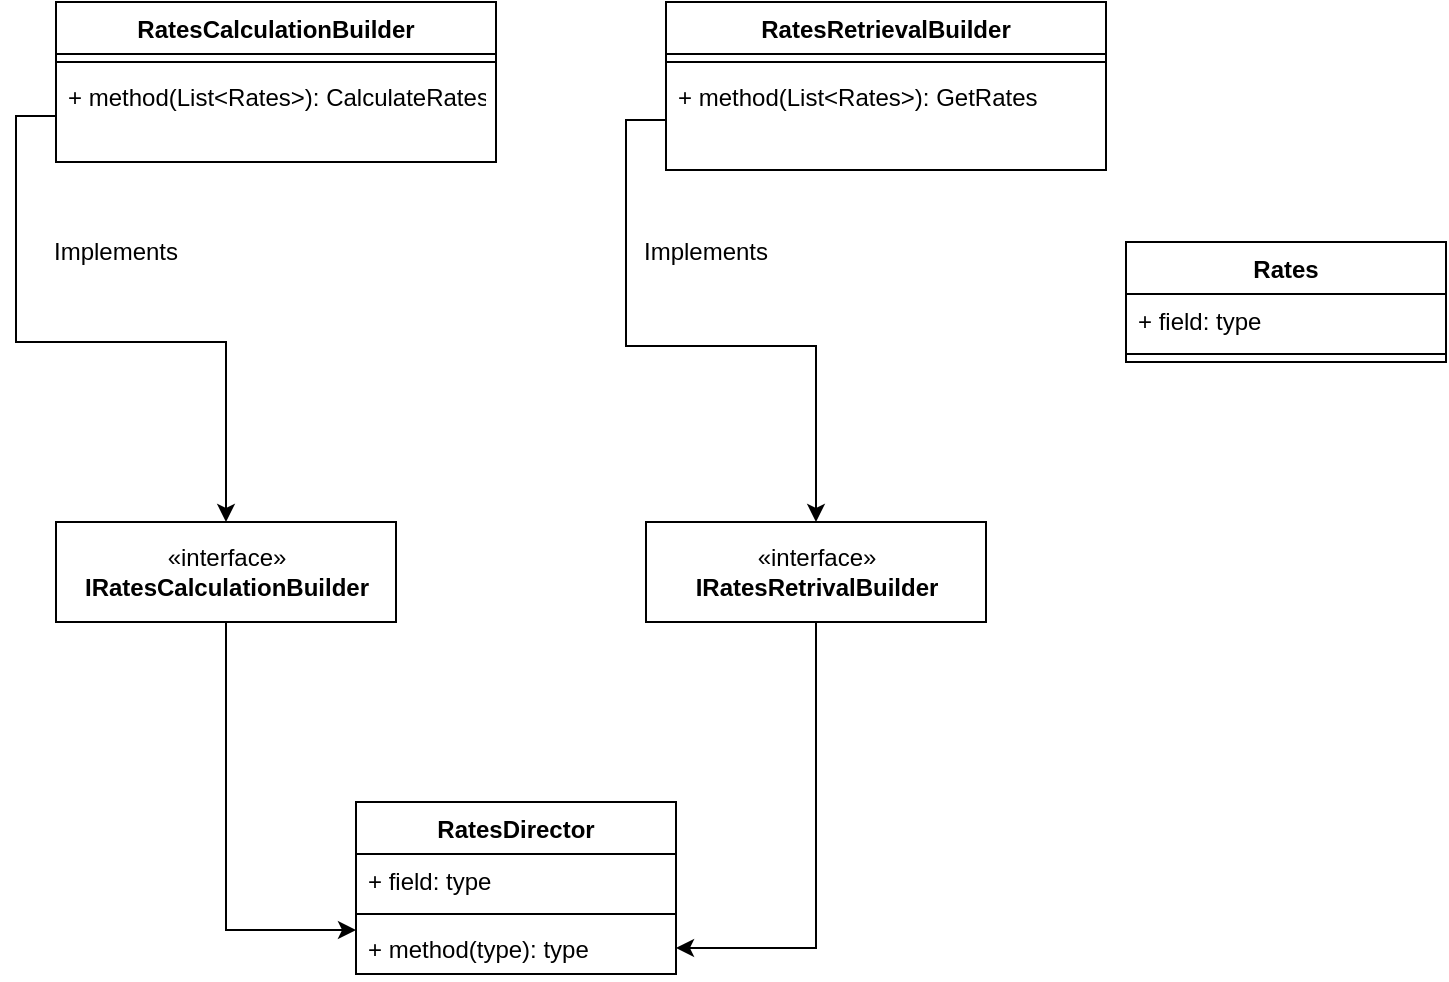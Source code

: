 <mxfile version="20.2.6" type="github">
  <diagram id="g6OfF3pMCjhWLpaEgUmG" name="Page-1">
    <mxGraphModel dx="1422" dy="794" grid="1" gridSize="10" guides="1" tooltips="1" connect="1" arrows="1" fold="1" page="1" pageScale="1" pageWidth="850" pageHeight="1100" math="0" shadow="0">
      <root>
        <mxCell id="0" />
        <mxCell id="1" parent="0" />
        <mxCell id="OUnS4or-5aYTcBHGH3Qf-1" value="RatesDirector" style="swimlane;fontStyle=1;align=center;verticalAlign=top;childLayout=stackLayout;horizontal=1;startSize=26;horizontalStack=0;resizeParent=1;resizeParentMax=0;resizeLast=0;collapsible=1;marginBottom=0;" vertex="1" parent="1">
          <mxGeometry x="265" y="560" width="160" height="86" as="geometry" />
        </mxCell>
        <mxCell id="OUnS4or-5aYTcBHGH3Qf-2" value="+ field: type" style="text;strokeColor=none;fillColor=none;align=left;verticalAlign=top;spacingLeft=4;spacingRight=4;overflow=hidden;rotatable=0;points=[[0,0.5],[1,0.5]];portConstraint=eastwest;" vertex="1" parent="OUnS4or-5aYTcBHGH3Qf-1">
          <mxGeometry y="26" width="160" height="26" as="geometry" />
        </mxCell>
        <mxCell id="OUnS4or-5aYTcBHGH3Qf-3" value="" style="line;strokeWidth=1;fillColor=none;align=left;verticalAlign=middle;spacingTop=-1;spacingLeft=3;spacingRight=3;rotatable=0;labelPosition=right;points=[];portConstraint=eastwest;" vertex="1" parent="OUnS4or-5aYTcBHGH3Qf-1">
          <mxGeometry y="52" width="160" height="8" as="geometry" />
        </mxCell>
        <mxCell id="OUnS4or-5aYTcBHGH3Qf-4" value="+ method(type): type" style="text;strokeColor=none;fillColor=none;align=left;verticalAlign=top;spacingLeft=4;spacingRight=4;overflow=hidden;rotatable=0;points=[[0,0.5],[1,0.5]];portConstraint=eastwest;" vertex="1" parent="OUnS4or-5aYTcBHGH3Qf-1">
          <mxGeometry y="60" width="160" height="26" as="geometry" />
        </mxCell>
        <mxCell id="OUnS4or-5aYTcBHGH3Qf-9" value="RatesRetrievalBuilder" style="swimlane;fontStyle=1;align=center;verticalAlign=top;childLayout=stackLayout;horizontal=1;startSize=26;horizontalStack=0;resizeParent=1;resizeParentMax=0;resizeLast=0;collapsible=1;marginBottom=0;" vertex="1" parent="1">
          <mxGeometry x="420" y="160" width="220" height="84" as="geometry" />
        </mxCell>
        <mxCell id="OUnS4or-5aYTcBHGH3Qf-11" value="" style="line;strokeWidth=1;fillColor=none;align=left;verticalAlign=middle;spacingTop=-1;spacingLeft=3;spacingRight=3;rotatable=0;labelPosition=right;points=[];portConstraint=eastwest;" vertex="1" parent="OUnS4or-5aYTcBHGH3Qf-9">
          <mxGeometry y="26" width="220" height="8" as="geometry" />
        </mxCell>
        <mxCell id="OUnS4or-5aYTcBHGH3Qf-12" value="+ method(List&lt;Rates&gt;): GetRates" style="text;strokeColor=none;fillColor=none;align=left;verticalAlign=top;spacingLeft=4;spacingRight=4;overflow=hidden;rotatable=0;points=[[0,0.5],[1,0.5]];portConstraint=eastwest;" vertex="1" parent="OUnS4or-5aYTcBHGH3Qf-9">
          <mxGeometry y="34" width="220" height="50" as="geometry" />
        </mxCell>
        <mxCell id="OUnS4or-5aYTcBHGH3Qf-14" value="RatesCalculationBuilder" style="swimlane;fontStyle=1;align=center;verticalAlign=top;childLayout=stackLayout;horizontal=1;startSize=26;horizontalStack=0;resizeParent=1;resizeParentMax=0;resizeLast=0;collapsible=1;marginBottom=0;" vertex="1" parent="1">
          <mxGeometry x="115" y="160" width="220" height="80" as="geometry" />
        </mxCell>
        <mxCell id="OUnS4or-5aYTcBHGH3Qf-15" value="" style="line;strokeWidth=1;fillColor=none;align=left;verticalAlign=middle;spacingTop=-1;spacingLeft=3;spacingRight=3;rotatable=0;labelPosition=right;points=[];portConstraint=eastwest;" vertex="1" parent="OUnS4or-5aYTcBHGH3Qf-14">
          <mxGeometry y="26" width="220" height="8" as="geometry" />
        </mxCell>
        <mxCell id="OUnS4or-5aYTcBHGH3Qf-16" value="+ method(List&lt;Rates&gt;): CalculateRates" style="text;strokeColor=none;fillColor=none;align=left;verticalAlign=top;spacingLeft=4;spacingRight=4;overflow=hidden;rotatable=0;points=[[0,0.5],[1,0.5]];portConstraint=eastwest;" vertex="1" parent="OUnS4or-5aYTcBHGH3Qf-14">
          <mxGeometry y="34" width="220" height="46" as="geometry" />
        </mxCell>
        <mxCell id="OUnS4or-5aYTcBHGH3Qf-37" style="edgeStyle=orthogonalEdgeStyle;rounded=0;orthogonalLoop=1;jettySize=auto;html=1;exitX=0.5;exitY=1;exitDx=0;exitDy=0;entryX=0;entryY=0.154;entryDx=0;entryDy=0;entryPerimeter=0;" edge="1" parent="1" source="OUnS4or-5aYTcBHGH3Qf-17" target="OUnS4or-5aYTcBHGH3Qf-4">
          <mxGeometry relative="1" as="geometry" />
        </mxCell>
        <mxCell id="OUnS4or-5aYTcBHGH3Qf-17" value="«interface»&lt;br&gt;&lt;b&gt;IRatesCalculationBuilder&lt;/b&gt;" style="html=1;" vertex="1" parent="1">
          <mxGeometry x="115" y="420" width="170" height="50" as="geometry" />
        </mxCell>
        <mxCell id="OUnS4or-5aYTcBHGH3Qf-18" value="«interface»&lt;br&gt;&lt;b&gt;IRatesRetrivalBuilder&lt;/b&gt;" style="html=1;" vertex="1" parent="1">
          <mxGeometry x="410" y="420" width="170" height="50" as="geometry" />
        </mxCell>
        <mxCell id="OUnS4or-5aYTcBHGH3Qf-23" style="edgeStyle=orthogonalEdgeStyle;rounded=0;orthogonalLoop=1;jettySize=auto;html=1;exitX=0;exitY=0.5;exitDx=0;exitDy=0;entryX=0.5;entryY=0;entryDx=0;entryDy=0;" edge="1" parent="1" source="OUnS4or-5aYTcBHGH3Qf-16" target="OUnS4or-5aYTcBHGH3Qf-17">
          <mxGeometry relative="1" as="geometry" />
        </mxCell>
        <mxCell id="OUnS4or-5aYTcBHGH3Qf-24" style="edgeStyle=orthogonalEdgeStyle;rounded=0;orthogonalLoop=1;jettySize=auto;html=1;exitX=0;exitY=0.5;exitDx=0;exitDy=0;entryX=0.5;entryY=0;entryDx=0;entryDy=0;" edge="1" parent="1" source="OUnS4or-5aYTcBHGH3Qf-12" target="OUnS4or-5aYTcBHGH3Qf-18">
          <mxGeometry relative="1" as="geometry" />
        </mxCell>
        <mxCell id="OUnS4or-5aYTcBHGH3Qf-31" value="Rates" style="swimlane;fontStyle=1;align=center;verticalAlign=top;childLayout=stackLayout;horizontal=1;startSize=26;horizontalStack=0;resizeParent=1;resizeParentMax=0;resizeLast=0;collapsible=1;marginBottom=0;" vertex="1" parent="1">
          <mxGeometry x="650" y="280" width="160" height="60" as="geometry" />
        </mxCell>
        <mxCell id="OUnS4or-5aYTcBHGH3Qf-32" value="+ field: type" style="text;strokeColor=none;fillColor=none;align=left;verticalAlign=top;spacingLeft=4;spacingRight=4;overflow=hidden;rotatable=0;points=[[0,0.5],[1,0.5]];portConstraint=eastwest;" vertex="1" parent="OUnS4or-5aYTcBHGH3Qf-31">
          <mxGeometry y="26" width="160" height="26" as="geometry" />
        </mxCell>
        <mxCell id="OUnS4or-5aYTcBHGH3Qf-33" value="" style="line;strokeWidth=1;fillColor=none;align=left;verticalAlign=middle;spacingTop=-1;spacingLeft=3;spacingRight=3;rotatable=0;labelPosition=right;points=[];portConstraint=eastwest;" vertex="1" parent="OUnS4or-5aYTcBHGH3Qf-31">
          <mxGeometry y="52" width="160" height="8" as="geometry" />
        </mxCell>
        <mxCell id="OUnS4or-5aYTcBHGH3Qf-35" value="Implements" style="text;html=1;strokeColor=none;fillColor=none;align=center;verticalAlign=middle;whiteSpace=wrap;rounded=0;" vertex="1" parent="1">
          <mxGeometry x="115" y="270" width="60" height="30" as="geometry" />
        </mxCell>
        <mxCell id="OUnS4or-5aYTcBHGH3Qf-36" value="Implements" style="text;html=1;strokeColor=none;fillColor=none;align=center;verticalAlign=middle;whiteSpace=wrap;rounded=0;" vertex="1" parent="1">
          <mxGeometry x="410" y="270" width="60" height="30" as="geometry" />
        </mxCell>
        <mxCell id="OUnS4or-5aYTcBHGH3Qf-42" style="edgeStyle=orthogonalEdgeStyle;rounded=0;orthogonalLoop=1;jettySize=auto;html=1;exitX=0.5;exitY=1;exitDx=0;exitDy=0;entryX=1;entryY=0.5;entryDx=0;entryDy=0;" edge="1" parent="1" source="OUnS4or-5aYTcBHGH3Qf-18" target="OUnS4or-5aYTcBHGH3Qf-4">
          <mxGeometry relative="1" as="geometry">
            <mxPoint x="570" y="530" as="sourcePoint" />
            <mxPoint x="635" y="684.004" as="targetPoint" />
          </mxGeometry>
        </mxCell>
      </root>
    </mxGraphModel>
  </diagram>
</mxfile>
